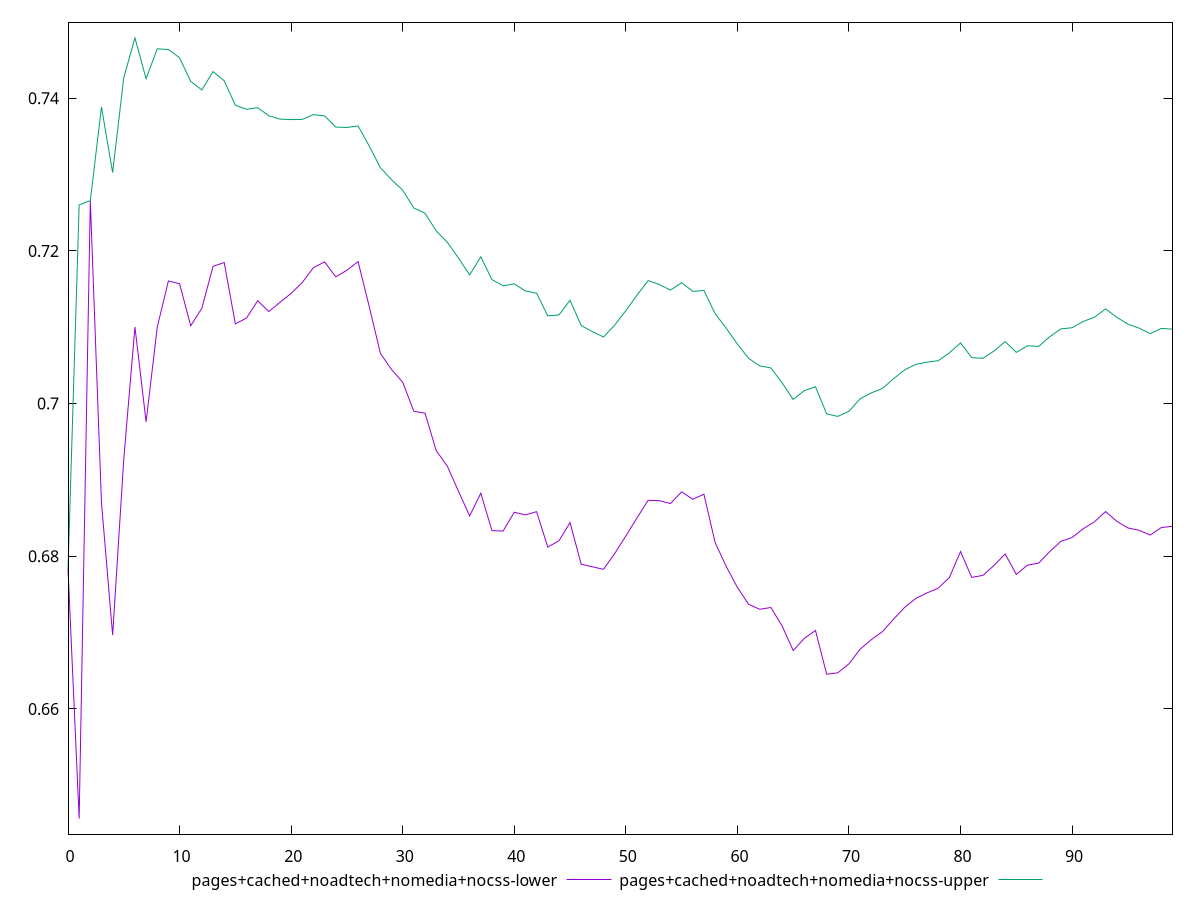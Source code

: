 reset

$pagesCachedNoadtechNomediaNocssLower <<EOF
0 0.6783695386044218
1 0.6456431019188066
2 0.7265814399178924
3 0.687016916122802
4 0.6696800483760754
5 0.6927484405578953
6 0.7100364288912491
7 0.6976031451516811
8 0.7100121747169037
9 0.7160564169220124
10 0.7157010612921868
11 0.7101874928278721
12 0.7124974240623068
13 0.7179729920185438
14 0.7184770276936633
15 0.7104391389288905
16 0.7112081268006613
17 0.7134650048383462
18 0.7120565720348894
19 0.7132695418692375
20 0.7144363915367259
21 0.7158635840432994
22 0.7178069494583831
23 0.7185608841524964
24 0.7166016162472327
25 0.7174688838742285
26 0.7185988940982893
27 0.7127180201925053
28 0.7065787251941137
29 0.7044532971636599
30 0.7027922296964005
31 0.6989871710672144
32 0.6987490095428105
33 0.6938534848525811
34 0.691806445816618
35 0.6885120770434696
36 0.685284265533473
37 0.6882519903389457
38 0.6833537135182639
39 0.6833019537150207
40 0.6857626730217706
41 0.68541563156898
42 0.685836001870994
43 0.6812086465700012
44 0.6820143360383505
45 0.6844071572299008
46 0.6789513858675038
47 0.6786190964502707
48 0.6782877351534289
49 0.6803509477863372
50 0.6826530973491314
51 0.6850200160564328
52 0.6873285348932966
53 0.6872851384267961
54 0.6869058971184899
55 0.6884373609043073
56 0.687464560180885
57 0.688130172688419
58 0.6818143550708178
59 0.6786566373691441
60 0.6759232686876558
61 0.6737153316800135
62 0.6730552672409955
63 0.6732833504834361
64 0.6708901136118198
65 0.6676476103503546
66 0.6692464635921926
67 0.6702773416748132
68 0.6645447651917664
69 0.6647372758938204
70 0.6659077263646929
71 0.6678210962489783
72 0.6690707344567094
73 0.6701270859542122
74 0.6717653600765139
75 0.6733161346022294
76 0.6744839116259002
77 0.6752003057618235
78 0.6758221673938384
79 0.6772111636114718
80 0.6806141744365055
81 0.6772364191898697
82 0.6774911147741416
83 0.678791123703229
84 0.6803004320195462
85 0.677623395578138
86 0.6788371896191129
87 0.6790908125473368
88 0.6806224651601767
89 0.6819499409497641
90 0.6824586452189957
91 0.6836084644178181
92 0.6845021891634384
93 0.685853906364417
94 0.6845903121202331
95 0.6837109277457915
96 0.6834033609027783
97 0.6827741013752877
98 0.6837562768833283
99 0.6839268418744339
EOF

$pagesCachedNoadtechNomediaNocssUpper <<EOF
0 0.6783695386044218
1 0.7260278257036016
2 0.7265814399178924
3 0.7388472559334137
4 0.7302686723607794
5 0.7427004440384027
6 0.7479009354195172
7 0.7425614273772392
8 0.7464717520391473
9 0.7463798979590252
10 0.7453031750345127
11 0.7422073914798256
12 0.741081220458891
13 0.7434898677445387
14 0.7422841633554303
15 0.7390840497705032
16 0.738552640381492
17 0.7387648322841638
18 0.7376992446652179
19 0.7372670623009249
20 0.7371989514171376
21 0.7372266528349287
22 0.7378558643113763
23 0.7376847418447527
24 0.7362246496266046
25 0.7361695980846545
26 0.736372961977209
27 0.7337353696032757
28 0.7308960678358732
29 0.7293212150700903
30 0.7279467747337781
31 0.7256174909733248
32 0.7249359027130954
33 0.7226207831061878
34 0.7211369050212997
35 0.7190616036965891
36 0.7168587140982268
37 0.7192221337574978
38 0.7162384620177555
39 0.7154392108044123
40 0.7156787910234789
41 0.714751051265807
42 0.7144619277196488
43 0.7114907878324633
44 0.7116045864246826
45 0.7135355025367521
46 0.7102271933901423
47 0.7094204428012696
48 0.7087230795860908
49 0.7102802061666647
50 0.7121769032471774
51 0.7141922377907912
52 0.7161083454756453
53 0.71560175992235
54 0.7148613295235969
55 0.7158364553546357
56 0.7147027315763955
57 0.7148132544361088
58 0.7117941825756429
59 0.7098644863343615
60 0.7077929564765367
61 0.7059297800781426
62 0.7049378684748631
63 0.704671123465785
64 0.702739183771078
65 0.7005418822574045
66 0.701693119964135
67 0.7021961600457945
68 0.6986532217109604
69 0.6983167967498167
70 0.6989955743541716
71 0.7006209164165949
72 0.701397047173982
73 0.7019762409446376
74 0.7032578930511686
75 0.7044195310190877
76 0.7051448716029499
77 0.7054257377756087
78 0.7056142654390657
79 0.706642483063053
80 0.7079425652469529
81 0.7060238112967152
82 0.7059225209666566
83 0.7068818419280761
84 0.7081179624015245
85 0.7067052864612345
86 0.7075719120030436
87 0.7074848244541808
88 0.7087644050710966
89 0.7097872157757302
90 0.7099327065681668
91 0.7107635938495592
92 0.7113102669804297
93 0.7123929706541078
94 0.7113113188893742
95 0.7104089729240103
96 0.7098913607872868
97 0.70915471236937
98 0.7098400767141884
99 0.7097499834413775
EOF

set key outside below
set xrange [0:99]
set yrange [0.6435979452487923:0.7499460920895314]
set trange [0.6435979452487923:0.7499460920895314]
set terminal svg size 640, 520 enhanced background rgb 'white'
set output "report_00013_2021-02-09T12-04-24.940Z/meta/scoreEstimate/comparison/sorted/4_vs_5.svg"

plot $pagesCachedNoadtechNomediaNocssLower title "pages+cached+noadtech+nomedia+nocss-lower" with line, \
     $pagesCachedNoadtechNomediaNocssUpper title "pages+cached+noadtech+nomedia+nocss-upper" with line

reset
